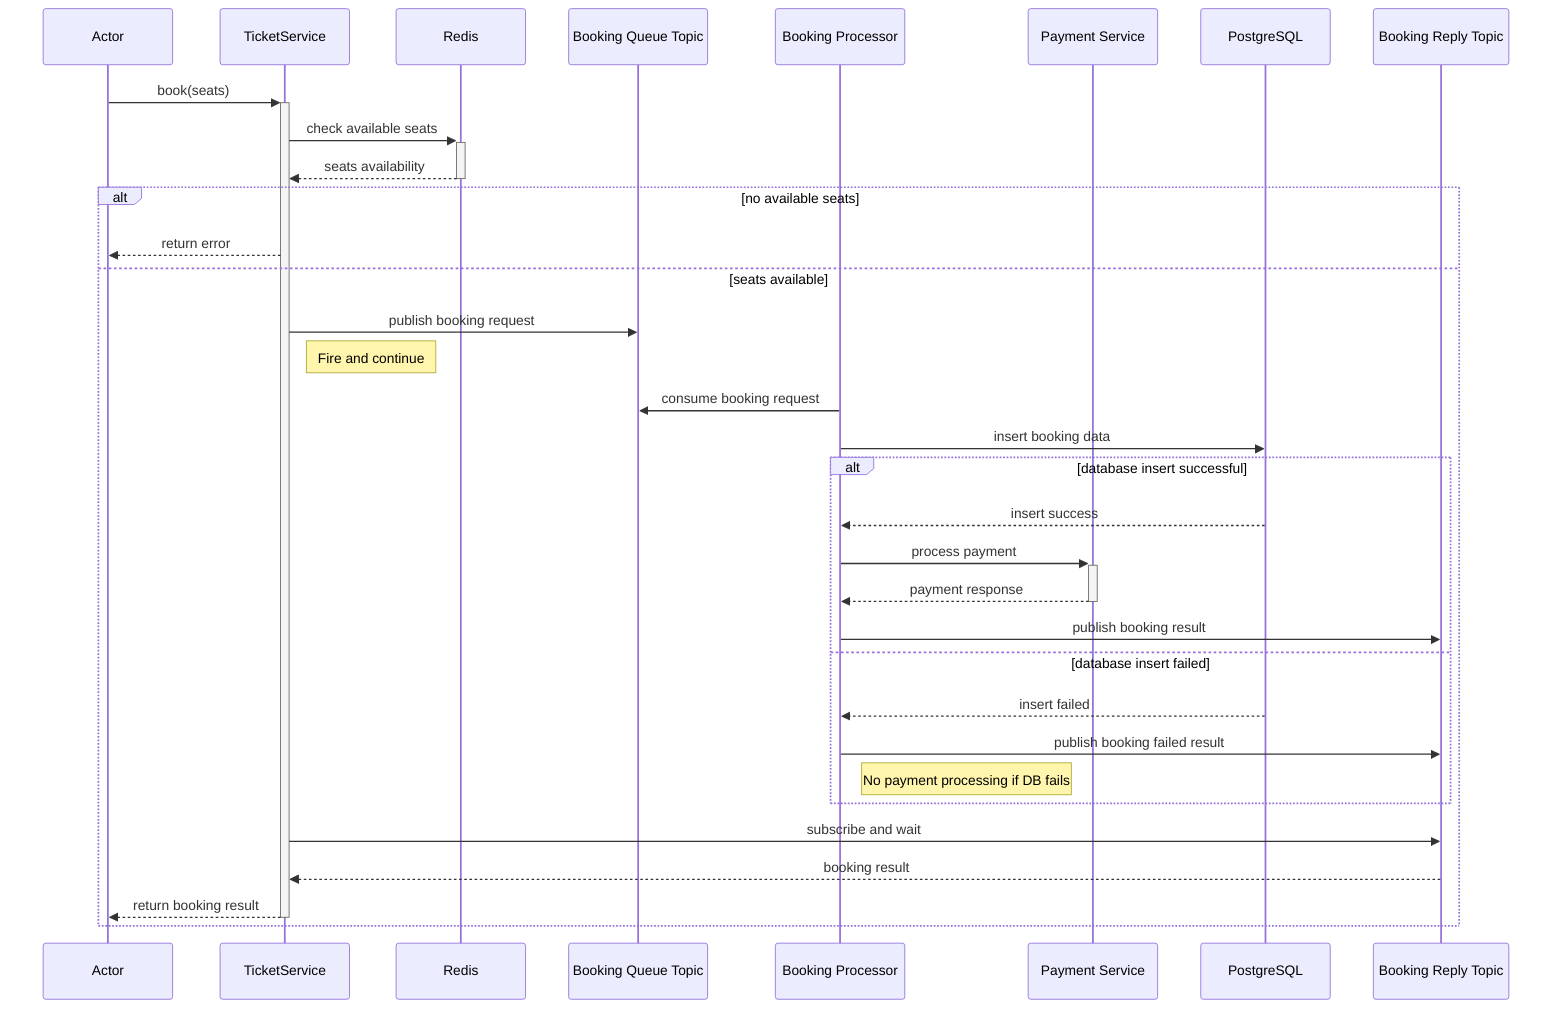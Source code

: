 sequenceDiagram
    participant A as Actor
    participant TS as TicketService
    participant R as Redis
    participant BQT as Booking Queue Topic
    participant BP as Booking Processor
    participant PS as Payment Service
    participant PG as PostgreSQL
    participant BRT as Booking Reply Topic

    A->>+TS: book(seats)
    TS->>+R: check available seats
    R-->>-TS: seats availability

    alt no available seats
        TS-->>A: return error
    else seats available
        TS->>BQT: publish booking request
        Note right of TS: Fire and continue

        BP->>BQT: consume booking request
        
        BP->>PG: insert booking data
        
        alt database insert successful
            PG-->>BP: insert success
            BP->>+PS: process payment
            PS-->>-BP: payment response
            BP->>BRT: publish booking result
        else database insert failed
            PG-->>BP: insert failed
            BP->>BRT: publish booking failed result
            Note right of BP: No payment processing if DB fails
        end

        TS->>BRT: subscribe and wait
        BRT-->>TS: booking result
        TS-->>-A: return booking result
    end